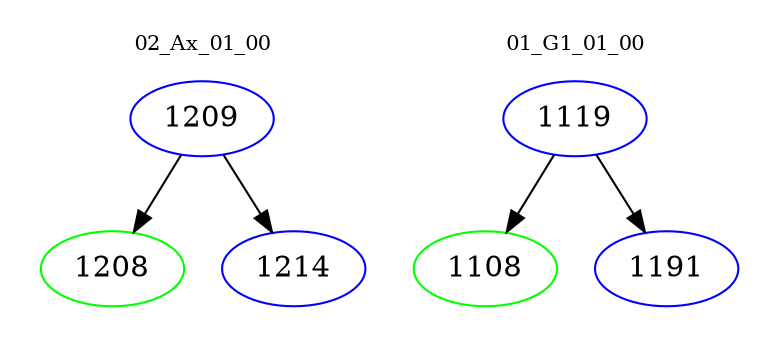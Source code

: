 digraph{
subgraph cluster_0 {
color = white
label = "02_Ax_01_00";
fontsize=10;
T0_1209 [label="1209", color="blue"]
T0_1209 -> T0_1208 [color="black"]
T0_1208 [label="1208", color="green"]
T0_1209 -> T0_1214 [color="black"]
T0_1214 [label="1214", color="blue"]
}
subgraph cluster_1 {
color = white
label = "01_G1_01_00";
fontsize=10;
T1_1119 [label="1119", color="blue"]
T1_1119 -> T1_1108 [color="black"]
T1_1108 [label="1108", color="green"]
T1_1119 -> T1_1191 [color="black"]
T1_1191 [label="1191", color="blue"]
}
}
